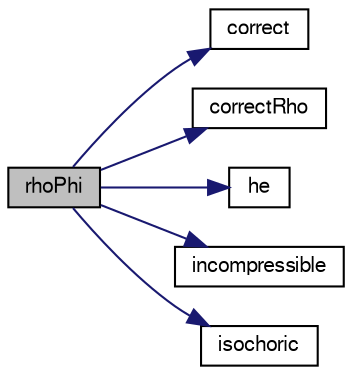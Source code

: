 digraph "rhoPhi"
{
  bgcolor="transparent";
  edge [fontname="FreeSans",fontsize="10",labelfontname="FreeSans",labelfontsize="10"];
  node [fontname="FreeSans",fontsize="10",shape=record];
  rankdir="LR";
  Node14 [label="rhoPhi",height=0.2,width=0.4,color="black", fillcolor="grey75", style="filled", fontcolor="black"];
  Node14 -> Node15 [color="midnightblue",fontsize="10",style="solid",fontname="FreeSans"];
  Node15 [label="correct",height=0.2,width=0.4,color="black",URL="$a31922.html#aa40b482ba81fd8de31bdba348c184074",tooltip="Update properties. "];
  Node14 -> Node16 [color="midnightblue",fontsize="10",style="solid",fontname="FreeSans"];
  Node16 [label="correctRho",height=0.2,width=0.4,color="black",URL="$a31922.html#aef51bacc68cd706f32aa886cc1a2bd50",tooltip="Update densities for given pressure change. "];
  Node14 -> Node17 [color="midnightblue",fontsize="10",style="solid",fontname="FreeSans"];
  Node17 [label="he",height=0.2,width=0.4,color="black",URL="$a31922.html#acf9fd577467f9bb31eb7140fba64aa99",tooltip="Enthalpy/Internal energy [J/kg]. "];
  Node14 -> Node18 [color="midnightblue",fontsize="10",style="solid",fontname="FreeSans"];
  Node18 [label="incompressible",height=0.2,width=0.4,color="black",URL="$a31922.html#a3051a720929428b4cd880cd88db2f217",tooltip="Return true if the equation of state is incompressible. "];
  Node14 -> Node19 [color="midnightblue",fontsize="10",style="solid",fontname="FreeSans"];
  Node19 [label="isochoric",height=0.2,width=0.4,color="black",URL="$a31922.html#aff7565a20f668b8de3b2d4badf7576df",tooltip="Return true if the equation of state is isochoric. "];
}
